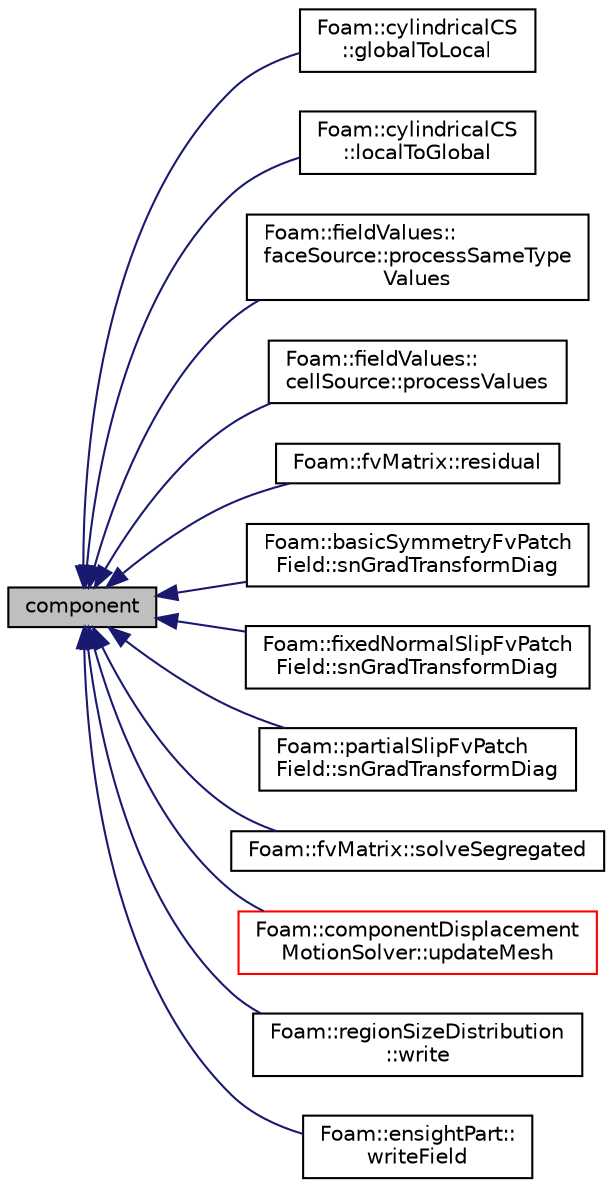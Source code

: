 digraph "component"
{
  bgcolor="transparent";
  edge [fontname="Helvetica",fontsize="10",labelfontname="Helvetica",labelfontsize="10"];
  node [fontname="Helvetica",fontsize="10",shape=record];
  rankdir="LR";
  Node1 [label="component",height=0.2,width=0.4,color="black", fillcolor="grey75", style="filled", fontcolor="black"];
  Node1 -> Node2 [dir="back",color="midnightblue",fontsize="10",style="solid",fontname="Helvetica"];
  Node2 [label="Foam::cylindricalCS\l::globalToLocal",height=0.2,width=0.4,color="black",URL="$a00489.html#a7075505d1bd0f09368abb95646da62e5",tooltip="Convert from global Cartesian system to the local coordinate system. "];
  Node1 -> Node3 [dir="back",color="midnightblue",fontsize="10",style="solid",fontname="Helvetica"];
  Node3 [label="Foam::cylindricalCS\l::localToGlobal",height=0.2,width=0.4,color="black",URL="$a00489.html#a97107223086bc8c394b42250835d9afe",tooltip="Convert from local coordinate system to the global Cartesian system. "];
  Node1 -> Node4 [dir="back",color="midnightblue",fontsize="10",style="solid",fontname="Helvetica"];
  Node4 [label="Foam::fieldValues::\lfaceSource::processSameType\lValues",height=0.2,width=0.4,color="black",URL="$a00729.html#af00edc302e7299fbe50b52d0e002a1b5",tooltip="Apply the &#39;operation&#39; to the values. Operation has to. "];
  Node1 -> Node5 [dir="back",color="midnightblue",fontsize="10",style="solid",fontname="Helvetica"];
  Node5 [label="Foam::fieldValues::\lcellSource::processValues",height=0.2,width=0.4,color="black",URL="$a00233.html#a16e674670b4fae4dd8ef80854dcae0da",tooltip="Apply the &#39;operation&#39; to the values. "];
  Node1 -> Node6 [dir="back",color="midnightblue",fontsize="10",style="solid",fontname="Helvetica"];
  Node6 [label="Foam::fvMatrix::residual",height=0.2,width=0.4,color="black",URL="$a00867.html#a4a74ee25a4d4e355df76ce3081cacc41",tooltip="Return the matrix residual. "];
  Node1 -> Node7 [dir="back",color="midnightblue",fontsize="10",style="solid",fontname="Helvetica"];
  Node7 [label="Foam::basicSymmetryFvPatch\lField::snGradTransformDiag",height=0.2,width=0.4,color="black",URL="$a00120.html#a34aea5f8557ad4398ecbd1d9a04ee5df",tooltip="Return face-gradient transform diagonal. "];
  Node1 -> Node8 [dir="back",color="midnightblue",fontsize="10",style="solid",fontname="Helvetica"];
  Node8 [label="Foam::fixedNormalSlipFvPatch\lField::snGradTransformDiag",height=0.2,width=0.4,color="black",URL="$a00821.html#a34aea5f8557ad4398ecbd1d9a04ee5df",tooltip="Return face-gradient transform diagonal. "];
  Node1 -> Node9 [dir="back",color="midnightblue",fontsize="10",style="solid",fontname="Helvetica"];
  Node9 [label="Foam::partialSlipFvPatch\lField::snGradTransformDiag",height=0.2,width=0.4,color="black",URL="$a01761.html#a34aea5f8557ad4398ecbd1d9a04ee5df",tooltip="Return face-gradient transform diagonal. "];
  Node1 -> Node10 [dir="back",color="midnightblue",fontsize="10",style="solid",fontname="Helvetica"];
  Node10 [label="Foam::fvMatrix::solveSegregated",height=0.2,width=0.4,color="black",URL="$a00867.html#a8946f39b00e81fb5741058ddf6e05dbf",tooltip="Solve segregated returning the solution statistics. "];
  Node1 -> Node11 [dir="back",color="midnightblue",fontsize="10",style="solid",fontname="Helvetica"];
  Node11 [label="Foam::componentDisplacement\lMotionSolver::updateMesh",height=0.2,width=0.4,color="red",URL="$a00328.html#ad57565956fd4064299f4bd3c4eebb1d4",tooltip="Update local data for topology changes. "];
  Node1 -> Node12 [dir="back",color="midnightblue",fontsize="10",style="solid",fontname="Helvetica"];
  Node12 [label="Foam::regionSizeDistribution\l::write",height=0.2,width=0.4,color="black",URL="$a02130.html#aac759501cf6c7895a70eecbef0226ae1",tooltip="Calculate the regionSizeDistribution and write. "];
  Node1 -> Node13 [dir="back",color="midnightblue",fontsize="10",style="solid",fontname="Helvetica"];
  Node13 [label="Foam::ensightPart::\lwriteField",height=0.2,width=0.4,color="black",URL="$a00641.html#a050124e84d2651585e7dc4e63fe354b9",tooltip="Write generalized field components. "];
}
